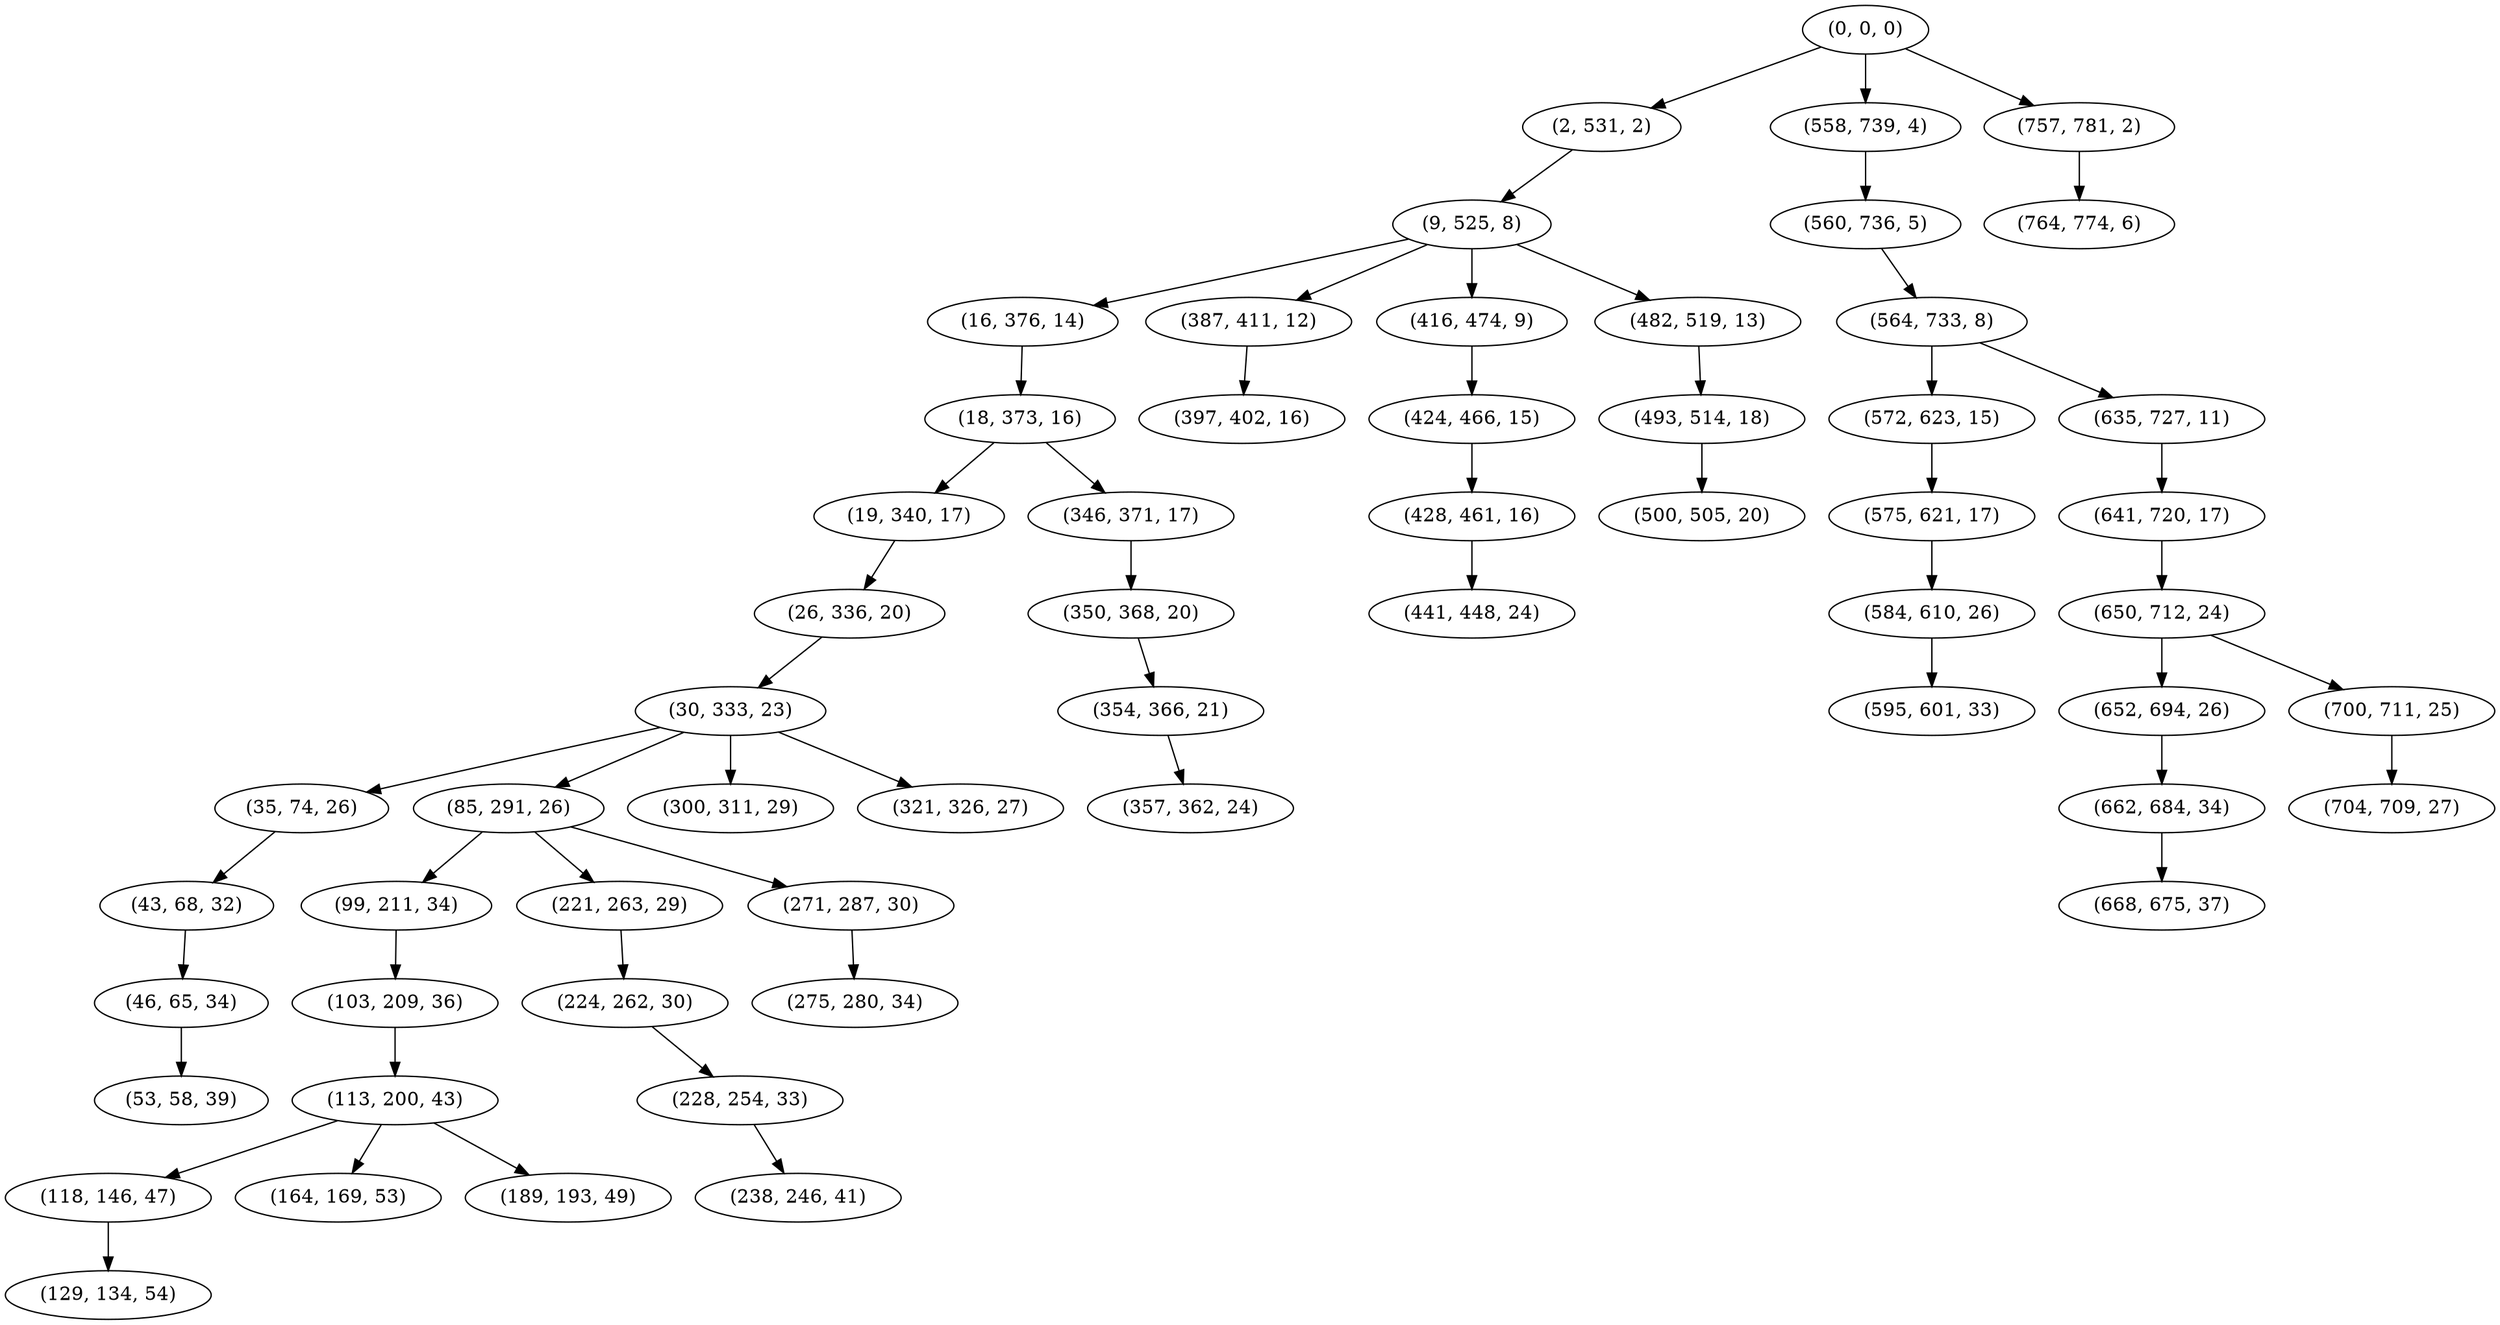 digraph tree {
    "(0, 0, 0)";
    "(2, 531, 2)";
    "(9, 525, 8)";
    "(16, 376, 14)";
    "(18, 373, 16)";
    "(19, 340, 17)";
    "(26, 336, 20)";
    "(30, 333, 23)";
    "(35, 74, 26)";
    "(43, 68, 32)";
    "(46, 65, 34)";
    "(53, 58, 39)";
    "(85, 291, 26)";
    "(99, 211, 34)";
    "(103, 209, 36)";
    "(113, 200, 43)";
    "(118, 146, 47)";
    "(129, 134, 54)";
    "(164, 169, 53)";
    "(189, 193, 49)";
    "(221, 263, 29)";
    "(224, 262, 30)";
    "(228, 254, 33)";
    "(238, 246, 41)";
    "(271, 287, 30)";
    "(275, 280, 34)";
    "(300, 311, 29)";
    "(321, 326, 27)";
    "(346, 371, 17)";
    "(350, 368, 20)";
    "(354, 366, 21)";
    "(357, 362, 24)";
    "(387, 411, 12)";
    "(397, 402, 16)";
    "(416, 474, 9)";
    "(424, 466, 15)";
    "(428, 461, 16)";
    "(441, 448, 24)";
    "(482, 519, 13)";
    "(493, 514, 18)";
    "(500, 505, 20)";
    "(558, 739, 4)";
    "(560, 736, 5)";
    "(564, 733, 8)";
    "(572, 623, 15)";
    "(575, 621, 17)";
    "(584, 610, 26)";
    "(595, 601, 33)";
    "(635, 727, 11)";
    "(641, 720, 17)";
    "(650, 712, 24)";
    "(652, 694, 26)";
    "(662, 684, 34)";
    "(668, 675, 37)";
    "(700, 711, 25)";
    "(704, 709, 27)";
    "(757, 781, 2)";
    "(764, 774, 6)";
    "(0, 0, 0)" -> "(2, 531, 2)";
    "(0, 0, 0)" -> "(558, 739, 4)";
    "(0, 0, 0)" -> "(757, 781, 2)";
    "(2, 531, 2)" -> "(9, 525, 8)";
    "(9, 525, 8)" -> "(16, 376, 14)";
    "(9, 525, 8)" -> "(387, 411, 12)";
    "(9, 525, 8)" -> "(416, 474, 9)";
    "(9, 525, 8)" -> "(482, 519, 13)";
    "(16, 376, 14)" -> "(18, 373, 16)";
    "(18, 373, 16)" -> "(19, 340, 17)";
    "(18, 373, 16)" -> "(346, 371, 17)";
    "(19, 340, 17)" -> "(26, 336, 20)";
    "(26, 336, 20)" -> "(30, 333, 23)";
    "(30, 333, 23)" -> "(35, 74, 26)";
    "(30, 333, 23)" -> "(85, 291, 26)";
    "(30, 333, 23)" -> "(300, 311, 29)";
    "(30, 333, 23)" -> "(321, 326, 27)";
    "(35, 74, 26)" -> "(43, 68, 32)";
    "(43, 68, 32)" -> "(46, 65, 34)";
    "(46, 65, 34)" -> "(53, 58, 39)";
    "(85, 291, 26)" -> "(99, 211, 34)";
    "(85, 291, 26)" -> "(221, 263, 29)";
    "(85, 291, 26)" -> "(271, 287, 30)";
    "(99, 211, 34)" -> "(103, 209, 36)";
    "(103, 209, 36)" -> "(113, 200, 43)";
    "(113, 200, 43)" -> "(118, 146, 47)";
    "(113, 200, 43)" -> "(164, 169, 53)";
    "(113, 200, 43)" -> "(189, 193, 49)";
    "(118, 146, 47)" -> "(129, 134, 54)";
    "(221, 263, 29)" -> "(224, 262, 30)";
    "(224, 262, 30)" -> "(228, 254, 33)";
    "(228, 254, 33)" -> "(238, 246, 41)";
    "(271, 287, 30)" -> "(275, 280, 34)";
    "(346, 371, 17)" -> "(350, 368, 20)";
    "(350, 368, 20)" -> "(354, 366, 21)";
    "(354, 366, 21)" -> "(357, 362, 24)";
    "(387, 411, 12)" -> "(397, 402, 16)";
    "(416, 474, 9)" -> "(424, 466, 15)";
    "(424, 466, 15)" -> "(428, 461, 16)";
    "(428, 461, 16)" -> "(441, 448, 24)";
    "(482, 519, 13)" -> "(493, 514, 18)";
    "(493, 514, 18)" -> "(500, 505, 20)";
    "(558, 739, 4)" -> "(560, 736, 5)";
    "(560, 736, 5)" -> "(564, 733, 8)";
    "(564, 733, 8)" -> "(572, 623, 15)";
    "(564, 733, 8)" -> "(635, 727, 11)";
    "(572, 623, 15)" -> "(575, 621, 17)";
    "(575, 621, 17)" -> "(584, 610, 26)";
    "(584, 610, 26)" -> "(595, 601, 33)";
    "(635, 727, 11)" -> "(641, 720, 17)";
    "(641, 720, 17)" -> "(650, 712, 24)";
    "(650, 712, 24)" -> "(652, 694, 26)";
    "(650, 712, 24)" -> "(700, 711, 25)";
    "(652, 694, 26)" -> "(662, 684, 34)";
    "(662, 684, 34)" -> "(668, 675, 37)";
    "(700, 711, 25)" -> "(704, 709, 27)";
    "(757, 781, 2)" -> "(764, 774, 6)";
}
